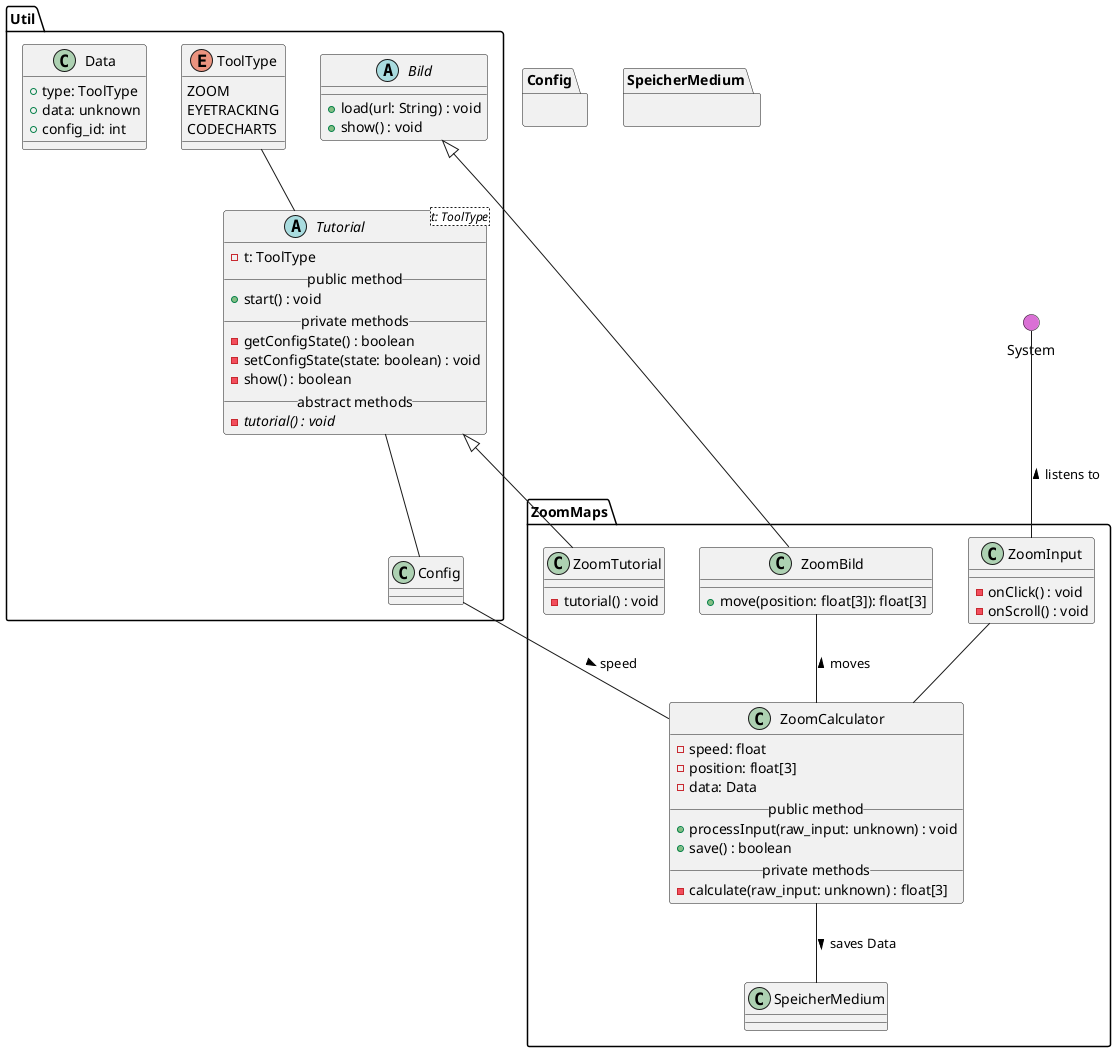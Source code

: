 @startuml zoommaps
' skinparam backgroundColor transparent
() System #DA70D5
top to bottom direction

package Util {
    ' --- TUTORIAL ---
    abstract Tutorial<t: ToolType> {
      - t: ToolType
      __public method__
      + start() : void
      __private methods__
      - getConfigState() : boolean
      - setConfigState(state: boolean) : void
      - show() : boolean
      __abstract methods__
      - {abstract} tutorial() : void
    }

    enum ToolType {
      ZOOM
      EYETRACKING
      CODECHARTS
    }

    ' Interaktionen
    Tutorial -u- ToolType
    Tutorial -d- Config


    ' --- BILD ---

    abstract Bild {
      + load(url: String) : void
      + show() : void
    }

    class Data {
        + type: ToolType
        + data: unknown
        + config_id: int
    }
}



' === ZOOM MAPS ===
package ZoomMaps {

    ' Zoom Input
    class ZoomInput {
        - onClick() : void
        - onScroll() : void
    }

    ' Zoom Tutorial
    class ZoomTutorial {
        - tutorial() : void
    }

    ' Zoom Calculator
    class ZoomCalculator {
        - speed: float
        - position: float[3]
        - data: Data
        __public method__
        + processInput(raw_input: unknown) : void
        + save() : boolean
        __private methods__
        - calculate(raw_input: unknown) : float[3]
    }

    ' Zoom Bild
    class ZoomBild {
        + move(position: float[3]): float[3]
    }


    ' Vererbungen
    Bild <|-- ZoomBild
    Tutorial <|-- ZoomTutorial

    ' Interaktionen
    ZoomInput -d- ZoomCalculator
    ZoomCalculator  -u- ZoomBild : > moves

    ' Andere Module
    ZoomCalculator -- SpeicherMedium : > saves Data
    ZoomCalculator -l- Config : < speed
    ZoomInput -u- System : > listens to

}

' Blackboxen / Andere Module
package Config {}

package SpeicherMedium {}

@enduml
